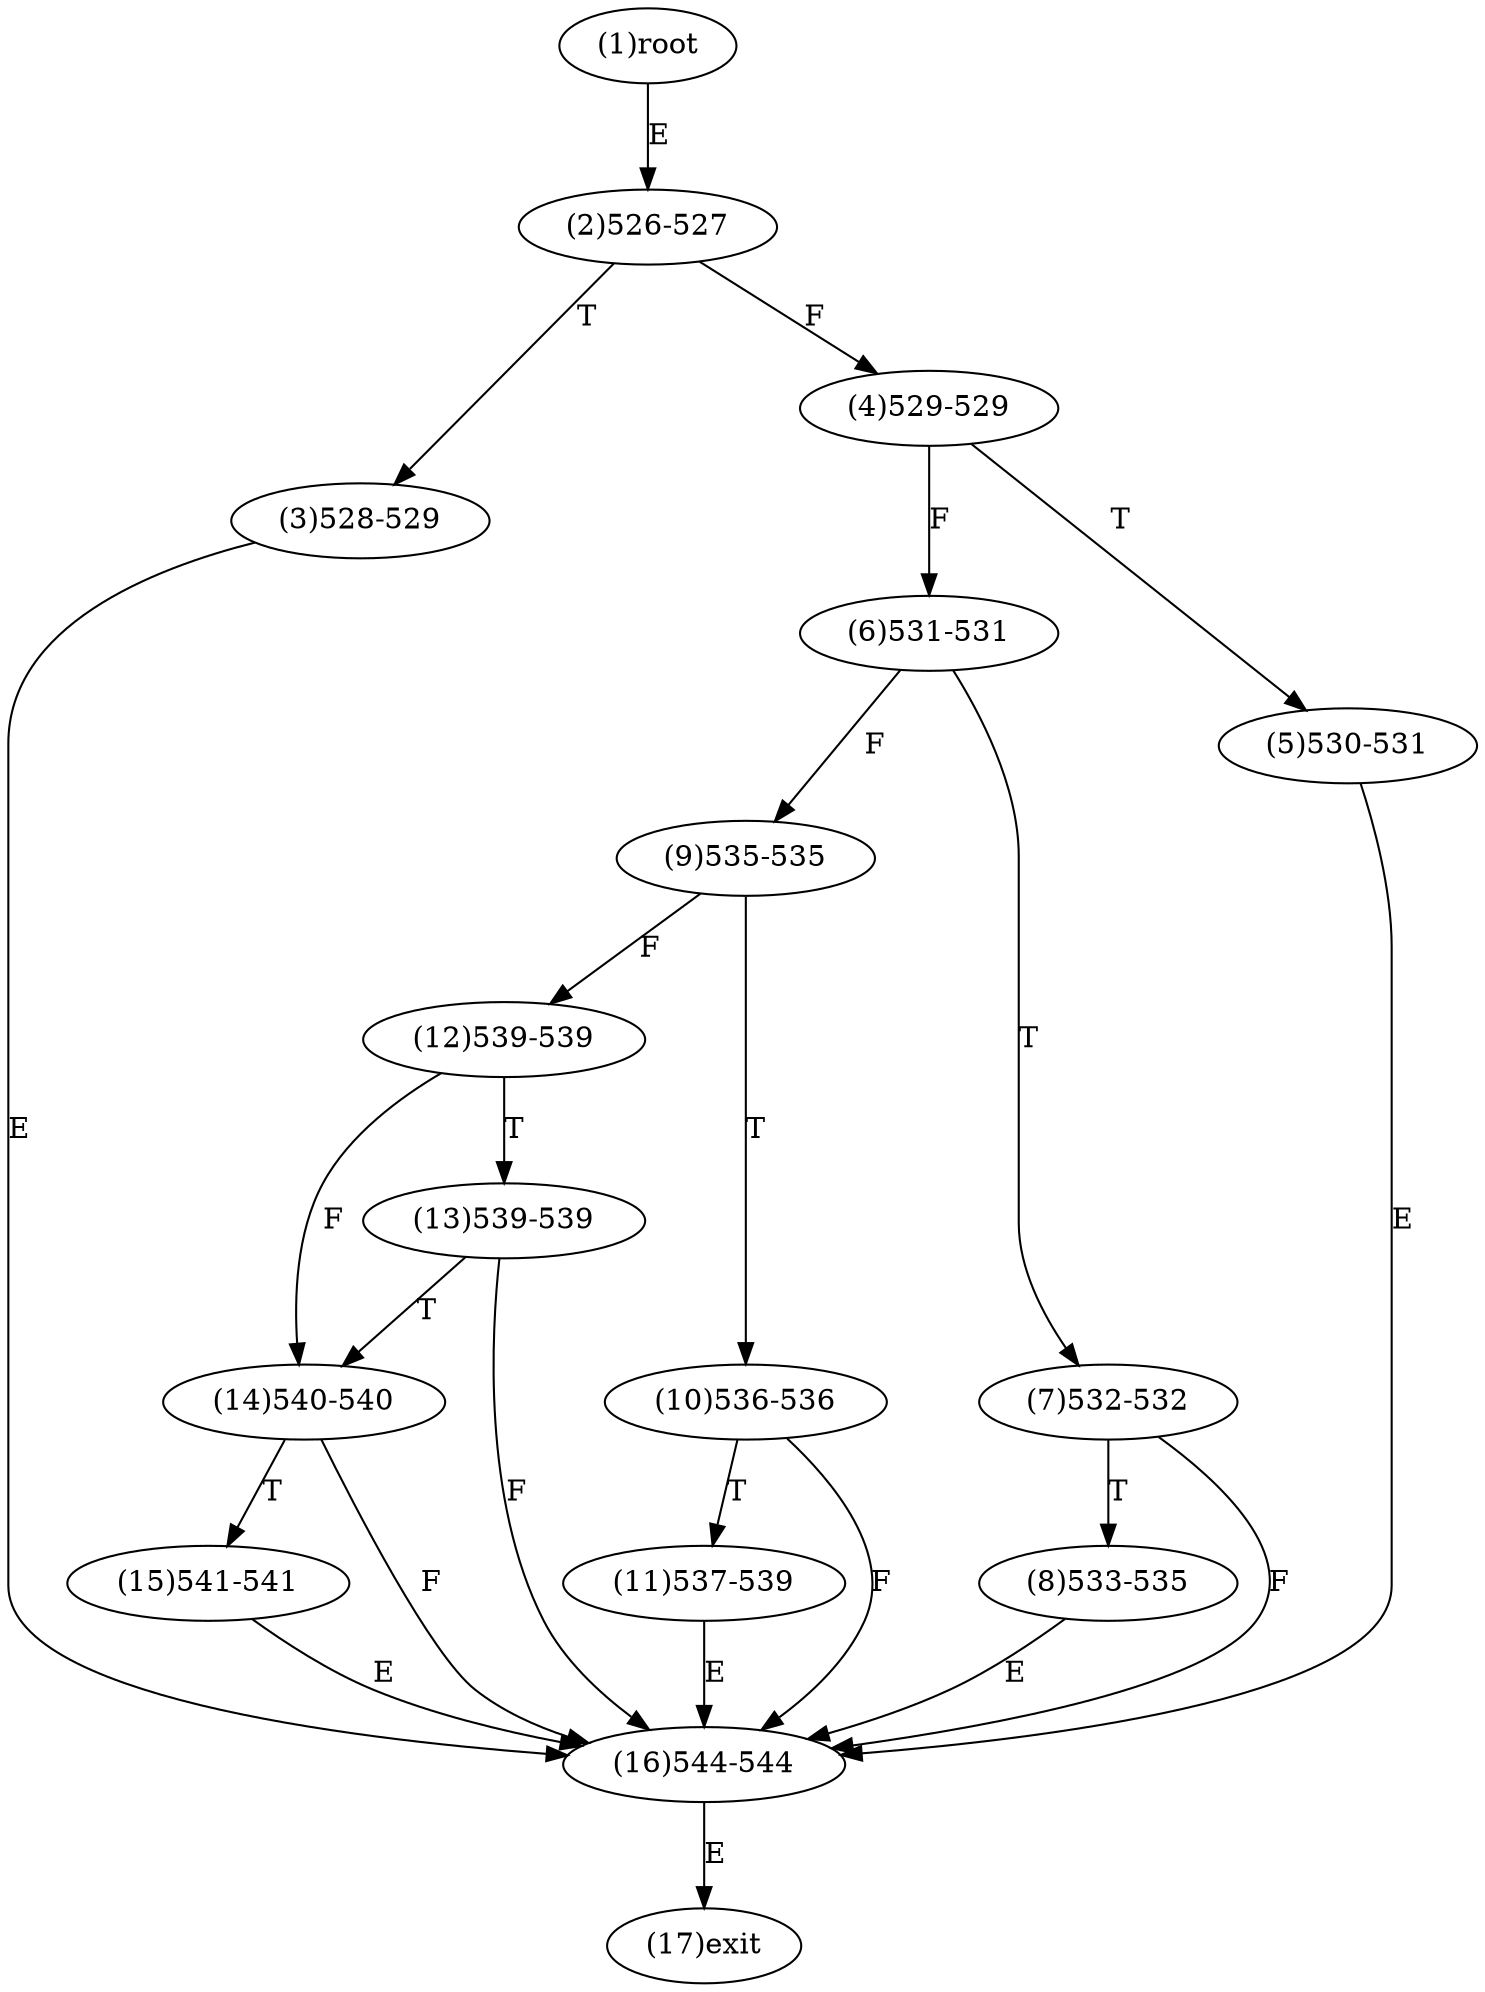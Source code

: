 digraph "" { 
1[ label="(1)root"];
2[ label="(2)526-527"];
3[ label="(3)528-529"];
4[ label="(4)529-529"];
5[ label="(5)530-531"];
6[ label="(6)531-531"];
7[ label="(7)532-532"];
8[ label="(8)533-535"];
9[ label="(9)535-535"];
10[ label="(10)536-536"];
11[ label="(11)537-539"];
12[ label="(12)539-539"];
13[ label="(13)539-539"];
14[ label="(14)540-540"];
15[ label="(15)541-541"];
17[ label="(17)exit"];
16[ label="(16)544-544"];
1->2[ label="E"];
2->4[ label="F"];
2->3[ label="T"];
3->16[ label="E"];
4->6[ label="F"];
4->5[ label="T"];
5->16[ label="E"];
6->9[ label="F"];
6->7[ label="T"];
7->16[ label="F"];
7->8[ label="T"];
8->16[ label="E"];
9->12[ label="F"];
9->10[ label="T"];
10->16[ label="F"];
10->11[ label="T"];
11->16[ label="E"];
12->14[ label="F"];
12->13[ label="T"];
13->16[ label="F"];
13->14[ label="T"];
14->16[ label="F"];
14->15[ label="T"];
15->16[ label="E"];
16->17[ label="E"];
}